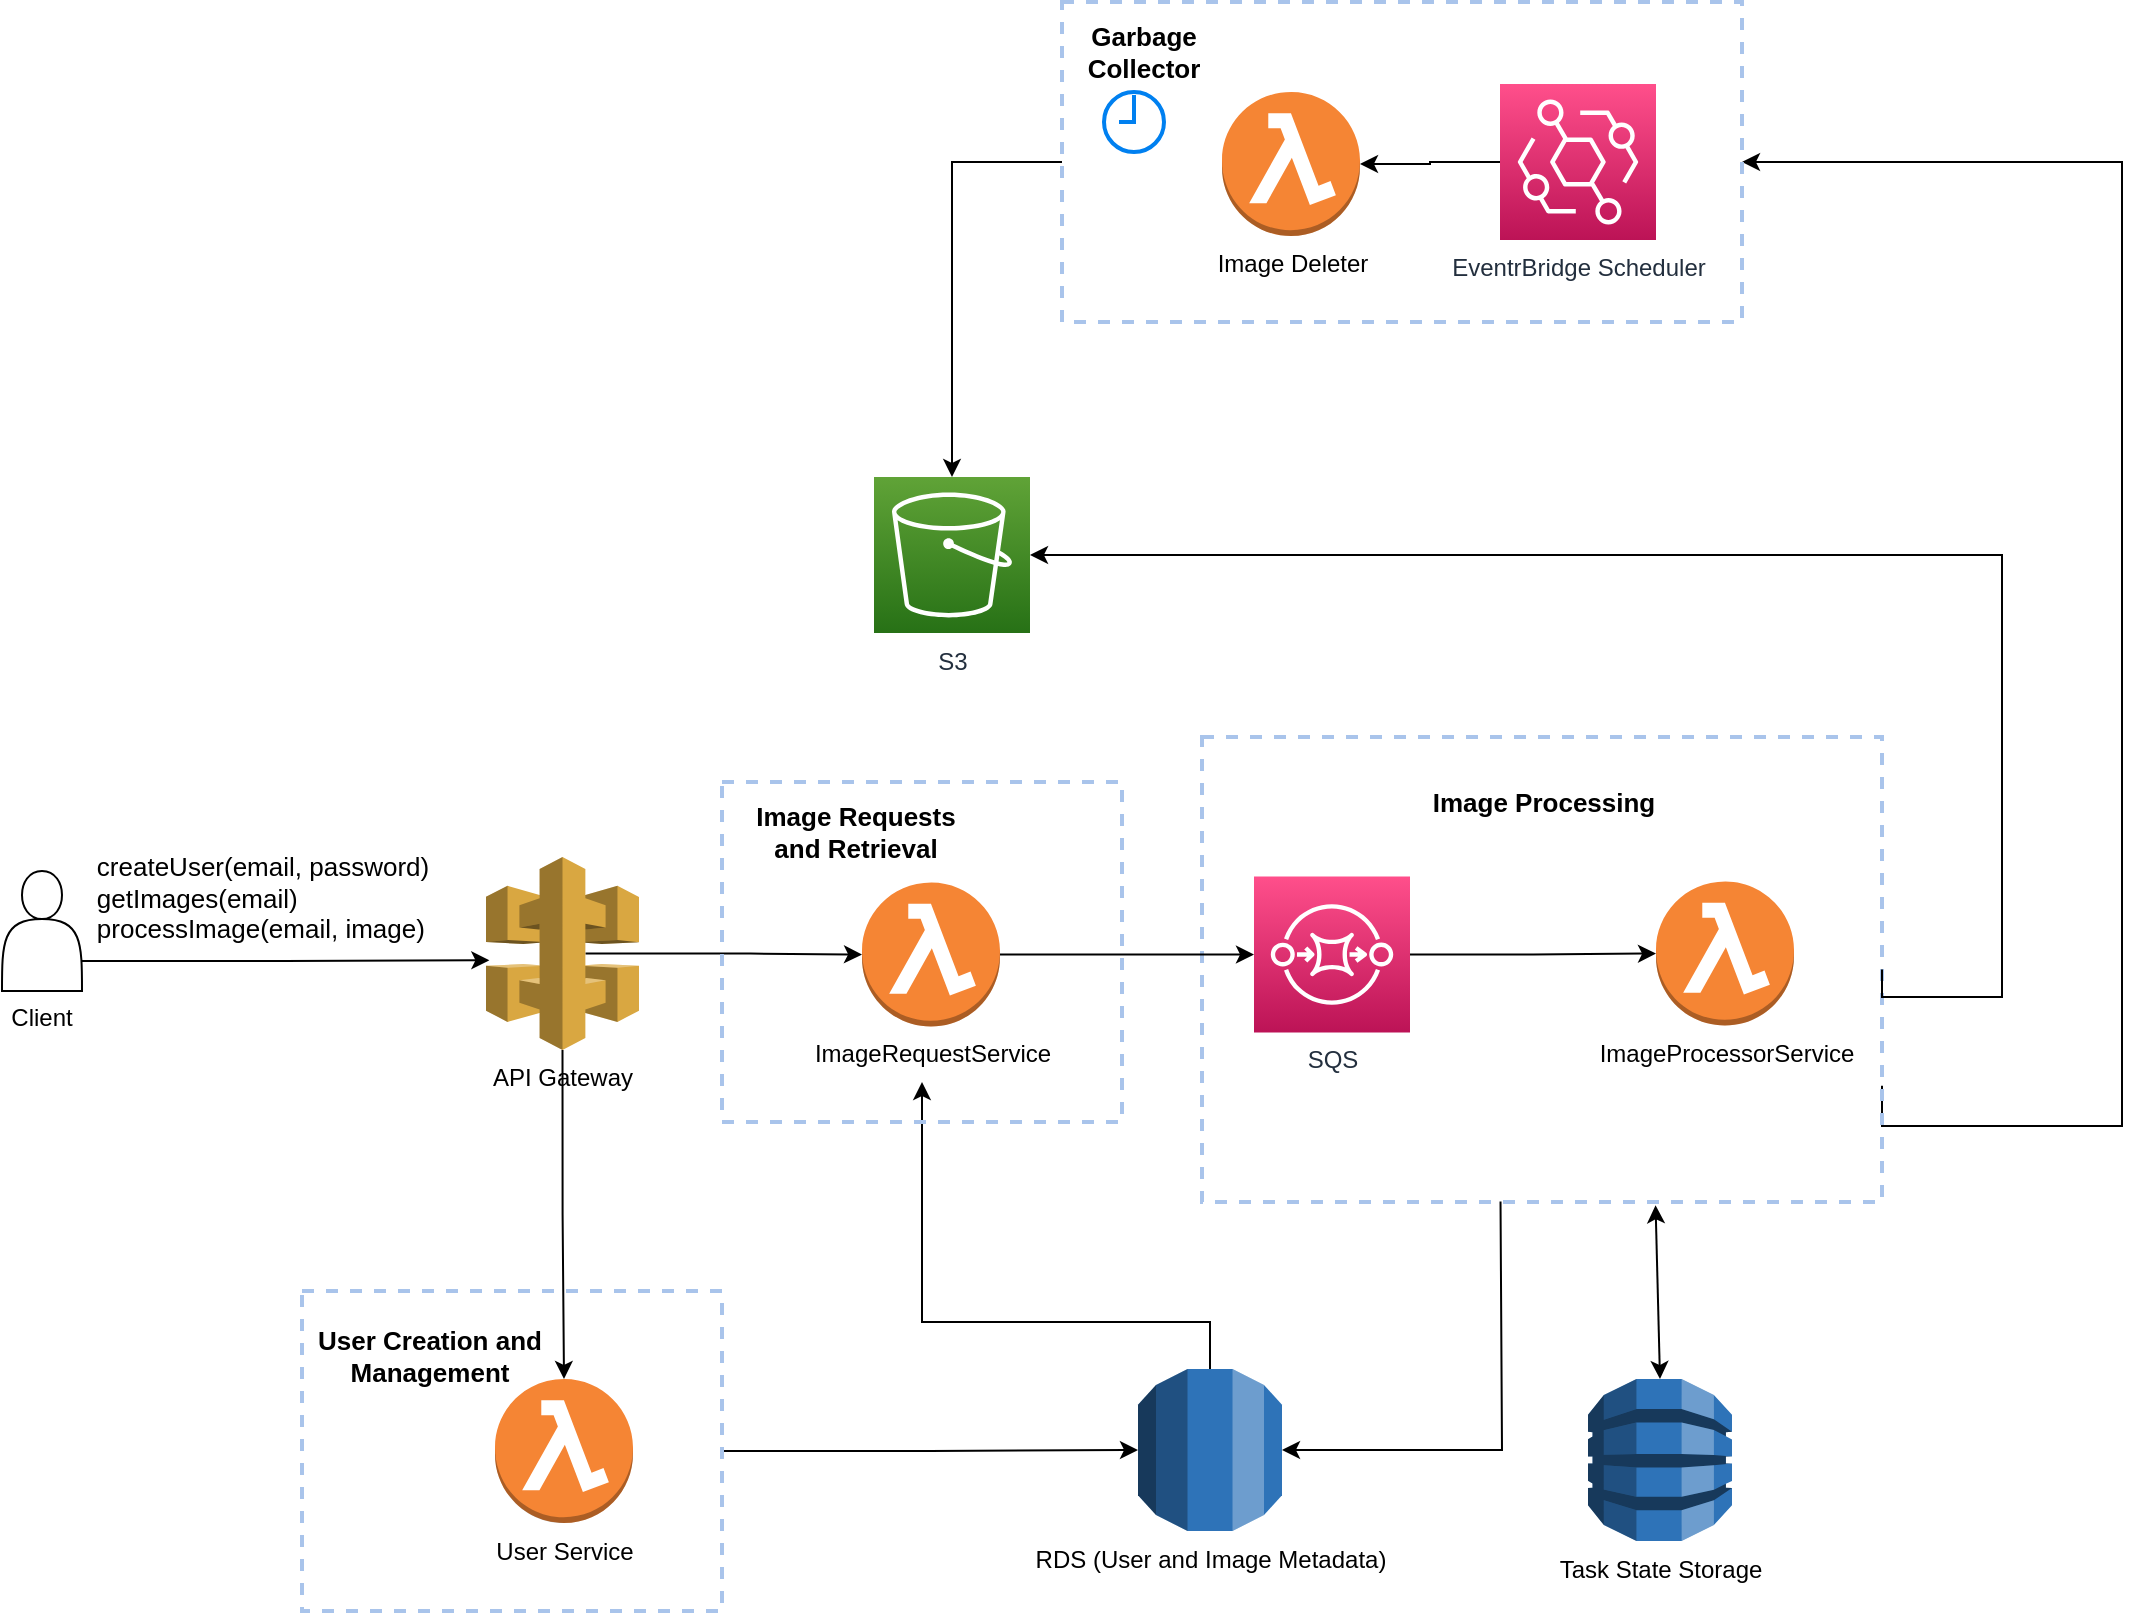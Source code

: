 <mxfile version="20.8.16" type="device"><diagram name="Page-1" id="f10wLrEcIsJkVGP2h6X6"><mxGraphModel dx="852" dy="860" grid="1" gridSize="10" guides="1" tooltips="1" connect="1" arrows="1" fold="1" page="1" pageScale="1" pageWidth="4000" pageHeight="3000" math="0" shadow="0"><root><mxCell id="0"/><mxCell id="1" parent="0"/><mxCell id="lYPze4F9XFHHbkOYHn2J-61" style="edgeStyle=orthogonalEdgeStyle;rounded=0;orthogonalLoop=1;jettySize=auto;html=1;exitX=1;exitY=0.75;exitDx=0;exitDy=0;entryX=1;entryY=0.5;entryDx=0;entryDy=0;" parent="1" source="lYPze4F9XFHHbkOYHn2J-20" target="lYPze4F9XFHHbkOYHn2J-54" edge="1"><mxGeometry relative="1" as="geometry"><Array as="points"><mxPoint x="1280" y="582"/><mxPoint x="1280" y="100"/></Array></mxGeometry></mxCell><mxCell id="lYPze4F9XFHHbkOYHn2J-20" value="" style="whiteSpace=wrap;html=1;dashed=1;fillColor=none;strokeWidth=2;strokeColor=#A9C4EB;" parent="1" vertex="1"><mxGeometry x="820" y="387.5" width="340" height="232.5" as="geometry"/></mxCell><mxCell id="lYPze4F9XFHHbkOYHn2J-18" style="edgeStyle=orthogonalEdgeStyle;rounded=0;orthogonalLoop=1;jettySize=auto;html=1;exitX=0.5;exitY=1;exitDx=0;exitDy=0;exitPerimeter=0;entryX=0.5;entryY=0;entryDx=0;entryDy=0;entryPerimeter=0;" parent="1" source="lYPze4F9XFHHbkOYHn2J-1" target="lYPze4F9XFHHbkOYHn2J-16" edge="1"><mxGeometry relative="1" as="geometry"/></mxCell><mxCell id="lYPze4F9XFHHbkOYHn2J-26" style="edgeStyle=orthogonalEdgeStyle;rounded=0;orthogonalLoop=1;jettySize=auto;html=1;exitX=0.65;exitY=0.5;exitDx=0;exitDy=0;exitPerimeter=0;entryX=0;entryY=0.5;entryDx=0;entryDy=0;entryPerimeter=0;" parent="1" source="lYPze4F9XFHHbkOYHn2J-1" target="lYPze4F9XFHHbkOYHn2J-37" edge="1"><mxGeometry relative="1" as="geometry"/></mxCell><mxCell id="lYPze4F9XFHHbkOYHn2J-1" value="API Gateway" style="outlineConnect=0;dashed=0;verticalLabelPosition=bottom;verticalAlign=top;align=center;html=1;shape=mxgraph.aws3.api_gateway;fillColor=#D9A741;gradientColor=none;" parent="1" vertex="1"><mxGeometry x="462" y="447.5" width="76.5" height="96.5" as="geometry"/></mxCell><mxCell id="lYPze4F9XFHHbkOYHn2J-2" value="RDS (User and Image Metadata)" style="outlineConnect=0;dashed=0;verticalLabelPosition=bottom;verticalAlign=top;align=center;html=1;shape=mxgraph.aws3.rds;fillColor=#2E73B8;gradientColor=none;" parent="1" vertex="1"><mxGeometry x="788" y="703.5" width="72" height="81" as="geometry"/></mxCell><mxCell id="lYPze4F9XFHHbkOYHn2J-4" value="S3&lt;br&gt;" style="sketch=0;points=[[0,0,0],[0.25,0,0],[0.5,0,0],[0.75,0,0],[1,0,0],[0,1,0],[0.25,1,0],[0.5,1,0],[0.75,1,0],[1,1,0],[0,0.25,0],[0,0.5,0],[0,0.75,0],[1,0.25,0],[1,0.5,0],[1,0.75,0]];outlineConnect=0;fontColor=#232F3E;gradientColor=#60A337;gradientDirection=north;fillColor=#277116;strokeColor=#ffffff;dashed=0;verticalLabelPosition=bottom;verticalAlign=top;align=center;html=1;fontSize=12;fontStyle=0;aspect=fixed;shape=mxgraph.aws4.resourceIcon;resIcon=mxgraph.aws4.s3;" parent="1" vertex="1"><mxGeometry x="656" y="257.5" width="78" height="78" as="geometry"/></mxCell><mxCell id="lYPze4F9XFHHbkOYHn2J-28" style="edgeStyle=orthogonalEdgeStyle;rounded=0;orthogonalLoop=1;jettySize=auto;html=1;exitX=1;exitY=0.5;exitDx=0;exitDy=0;exitPerimeter=0;entryX=0;entryY=0.5;entryDx=0;entryDy=0;entryPerimeter=0;" parent="1" source="lYPze4F9XFHHbkOYHn2J-6" target="lYPze4F9XFHHbkOYHn2J-12" edge="1"><mxGeometry relative="1" as="geometry"/></mxCell><mxCell id="lYPze4F9XFHHbkOYHn2J-6" value="SQS" style="sketch=0;points=[[0,0,0],[0.25,0,0],[0.5,0,0],[0.75,0,0],[1,0,0],[0,1,0],[0.25,1,0],[0.5,1,0],[0.75,1,0],[1,1,0],[0,0.25,0],[0,0.5,0],[0,0.75,0],[1,0.25,0],[1,0.5,0],[1,0.75,0]];outlineConnect=0;fontColor=#232F3E;gradientColor=#FF4F8B;gradientDirection=north;fillColor=#BC1356;strokeColor=#ffffff;dashed=0;verticalLabelPosition=bottom;verticalAlign=top;align=center;html=1;fontSize=12;fontStyle=0;aspect=fixed;shape=mxgraph.aws4.resourceIcon;resIcon=mxgraph.aws4.sqs;" parent="1" vertex="1"><mxGeometry x="846" y="457.25" width="78" height="78" as="geometry"/></mxCell><mxCell id="lYPze4F9XFHHbkOYHn2J-17" style="edgeStyle=orthogonalEdgeStyle;rounded=0;orthogonalLoop=1;jettySize=auto;html=1;exitX=1;exitY=0.75;exitDx=0;exitDy=0;entryX=0.022;entryY=0.535;entryDx=0;entryDy=0;entryPerimeter=0;" parent="1" source="lYPze4F9XFHHbkOYHn2J-7" target="lYPze4F9XFHHbkOYHn2J-1" edge="1"><mxGeometry relative="1" as="geometry"/></mxCell><mxCell id="lYPze4F9XFHHbkOYHn2J-35" value="&lt;div style=&quot;text-align: left; font-size: 13px;&quot;&gt;&lt;font style=&quot;font-size: 13px;&quot;&gt;createUser(email, password)&lt;/font&gt;&lt;/div&gt;&lt;font style=&quot;font-size: 13px;&quot;&gt;&lt;div style=&quot;text-align: left;&quot;&gt;getImages(email)&lt;/div&gt;&lt;div style=&quot;text-align: left;&quot;&gt;processImage(email, image)&lt;/div&gt;&lt;/font&gt;" style="edgeLabel;html=1;align=center;verticalAlign=middle;resizable=0;points=[];" parent="lYPze4F9XFHHbkOYHn2J-17" vertex="1" connectable="0"><mxGeometry x="-0.376" relative="1" as="geometry"><mxPoint x="26" y="-32" as="offset"/></mxGeometry></mxCell><mxCell id="lYPze4F9XFHHbkOYHn2J-7" value="&lt;br&gt;&lt;br&gt;&lt;br&gt;&lt;br&gt;&lt;br&gt;&lt;br&gt;Client" style="shape=actor;whiteSpace=wrap;html=1;" parent="1" vertex="1"><mxGeometry x="220" y="454.5" width="40" height="60" as="geometry"/></mxCell><mxCell id="lYPze4F9XFHHbkOYHn2J-12" value="ImageProcessorService" style="outlineConnect=0;dashed=0;verticalLabelPosition=bottom;verticalAlign=top;align=center;html=1;shape=mxgraph.aws3.lambda_function;fillColor=#F58534;gradientColor=none;" parent="1" vertex="1"><mxGeometry x="1047" y="459.75" width="69" height="72" as="geometry"/></mxCell><mxCell id="lYPze4F9XFHHbkOYHn2J-30" style="edgeStyle=orthogonalEdgeStyle;rounded=0;orthogonalLoop=1;jettySize=auto;html=1;entryX=0;entryY=0.5;entryDx=0;entryDy=0;entryPerimeter=0;exitX=1;exitY=0.5;exitDx=0;exitDy=0;" parent="1" source="lYPze4F9XFHHbkOYHn2J-21" target="lYPze4F9XFHHbkOYHn2J-2" edge="1"><mxGeometry relative="1" as="geometry"><mxPoint x="560" y="897.5" as="sourcePoint"/></mxGeometry></mxCell><mxCell id="lYPze4F9XFHHbkOYHn2J-16" value="User Service" style="outlineConnect=0;dashed=0;verticalLabelPosition=bottom;verticalAlign=top;align=center;html=1;shape=mxgraph.aws3.lambda_function;fillColor=#F58534;gradientColor=none;" parent="1" vertex="1"><mxGeometry x="466.5" y="708.5" width="69" height="72" as="geometry"/></mxCell><mxCell id="lYPze4F9XFHHbkOYHn2J-29" style="edgeStyle=orthogonalEdgeStyle;rounded=0;orthogonalLoop=1;jettySize=auto;html=1;exitX=1;exitY=0.5;exitDx=0;exitDy=0;entryX=1;entryY=0.5;entryDx=0;entryDy=0;entryPerimeter=0;" parent="1" source="lYPze4F9XFHHbkOYHn2J-20" target="lYPze4F9XFHHbkOYHn2J-4" edge="1"><mxGeometry relative="1" as="geometry"><Array as="points"><mxPoint x="1220" y="517.5"/><mxPoint x="1220" y="296.5"/></Array></mxGeometry></mxCell><mxCell id="lYPze4F9XFHHbkOYHn2J-21" value="" style="whiteSpace=wrap;html=1;dashed=1;fillColor=none;strokeWidth=2;strokeColor=#A9C4EB;" parent="1" vertex="1"><mxGeometry x="370" y="664.5" width="210" height="160" as="geometry"/></mxCell><mxCell id="lYPze4F9XFHHbkOYHn2J-22" value="&lt;font style=&quot;font-size: 13px;&quot;&gt;&lt;b&gt;User Creation and Management&lt;/b&gt;&lt;/font&gt;" style="text;html=1;strokeColor=none;fillColor=none;align=center;verticalAlign=middle;whiteSpace=wrap;rounded=0;" parent="1" vertex="1"><mxGeometry x="377" y="676.5" width="113.5" height="40" as="geometry"/></mxCell><mxCell id="lYPze4F9XFHHbkOYHn2J-25" value="&lt;font style=&quot;font-size: 13px;&quot;&gt;&lt;b&gt;Image Processing&lt;/b&gt;&lt;/font&gt;" style="text;html=1;strokeColor=none;fillColor=none;align=center;verticalAlign=middle;whiteSpace=wrap;rounded=0;" parent="1" vertex="1"><mxGeometry x="933.5" y="400" width="113.5" height="40" as="geometry"/></mxCell><mxCell id="lYPze4F9XFHHbkOYHn2J-38" style="edgeStyle=orthogonalEdgeStyle;rounded=0;orthogonalLoop=1;jettySize=auto;html=1;exitX=1;exitY=0.5;exitDx=0;exitDy=0;exitPerimeter=0;" parent="1" source="lYPze4F9XFHHbkOYHn2J-37" target="lYPze4F9XFHHbkOYHn2J-6" edge="1"><mxGeometry relative="1" as="geometry"/></mxCell><mxCell id="lYPze4F9XFHHbkOYHn2J-37" value="ImageRequestService" style="outlineConnect=0;dashed=0;verticalLabelPosition=bottom;verticalAlign=top;align=center;html=1;shape=mxgraph.aws3.lambda_function;fillColor=#F58534;gradientColor=none;" parent="1" vertex="1"><mxGeometry x="650" y="460.25" width="69" height="72" as="geometry"/></mxCell><mxCell id="lYPze4F9XFHHbkOYHn2J-39" value="Task State Storage" style="outlineConnect=0;dashed=0;verticalLabelPosition=bottom;verticalAlign=top;align=center;html=1;shape=mxgraph.aws3.dynamo_db;fillColor=#2E73B8;gradientColor=none;" parent="1" vertex="1"><mxGeometry x="1013" y="708.5" width="72" height="81" as="geometry"/></mxCell><mxCell id="lYPze4F9XFHHbkOYHn2J-48" value="" style="endArrow=classic;startArrow=classic;html=1;rounded=0;entryX=0.5;entryY=0;entryDx=0;entryDy=0;entryPerimeter=0;exitX=0.667;exitY=1.007;exitDx=0;exitDy=0;exitPerimeter=0;" parent="1" target="lYPze4F9XFHHbkOYHn2J-39" edge="1" source="lYPze4F9XFHHbkOYHn2J-20"><mxGeometry width="50" height="50" relative="1" as="geometry"><mxPoint x="1049" y="647.5" as="sourcePoint"/><mxPoint x="960" y="667.5" as="targetPoint"/></mxGeometry></mxCell><mxCell id="lYPze4F9XFHHbkOYHn2J-55" style="edgeStyle=orthogonalEdgeStyle;rounded=0;orthogonalLoop=1;jettySize=auto;html=1;exitX=0;exitY=0.5;exitDx=0;exitDy=0;exitPerimeter=0;entryX=1;entryY=0.5;entryDx=0;entryDy=0;entryPerimeter=0;" parent="1" source="lYPze4F9XFHHbkOYHn2J-52" target="lYPze4F9XFHHbkOYHn2J-53" edge="1"><mxGeometry relative="1" as="geometry"/></mxCell><mxCell id="lYPze4F9XFHHbkOYHn2J-52" value="EventrBridge Scheduler" style="sketch=0;points=[[0,0,0],[0.25,0,0],[0.5,0,0],[0.75,0,0],[1,0,0],[0,1,0],[0.25,1,0],[0.5,1,0],[0.75,1,0],[1,1,0],[0,0.25,0],[0,0.5,0],[0,0.75,0],[1,0.25,0],[1,0.5,0],[1,0.75,0]];outlineConnect=0;fontColor=#232F3E;gradientColor=#FF4F8B;gradientDirection=north;fillColor=#BC1356;strokeColor=#ffffff;dashed=0;verticalLabelPosition=bottom;verticalAlign=top;align=center;html=1;fontSize=12;fontStyle=0;aspect=fixed;shape=mxgraph.aws4.resourceIcon;resIcon=mxgraph.aws4.eventbridge;" parent="1" vertex="1"><mxGeometry x="969" y="61" width="78" height="78" as="geometry"/></mxCell><mxCell id="lYPze4F9XFHHbkOYHn2J-53" value="Image Deleter" style="outlineConnect=0;dashed=0;verticalLabelPosition=bottom;verticalAlign=top;align=center;html=1;shape=mxgraph.aws3.lambda_function;fillColor=#F58534;gradientColor=none;" parent="1" vertex="1"><mxGeometry x="830" y="65" width="69" height="72" as="geometry"/></mxCell><mxCell id="lYPze4F9XFHHbkOYHn2J-58" style="edgeStyle=orthogonalEdgeStyle;rounded=0;orthogonalLoop=1;jettySize=auto;html=1;exitX=0;exitY=0.5;exitDx=0;exitDy=0;entryX=0.5;entryY=0;entryDx=0;entryDy=0;entryPerimeter=0;" parent="1" source="lYPze4F9XFHHbkOYHn2J-54" target="lYPze4F9XFHHbkOYHn2J-4" edge="1"><mxGeometry relative="1" as="geometry"/></mxCell><mxCell id="lYPze4F9XFHHbkOYHn2J-54" value="" style="whiteSpace=wrap;html=1;dashed=1;fillColor=none;strokeWidth=2;strokeColor=#A9C4EB;" parent="1" vertex="1"><mxGeometry x="750" y="20" width="340" height="160" as="geometry"/></mxCell><mxCell id="lYPze4F9XFHHbkOYHn2J-56" value="&lt;span style=&quot;font-size: 13px;&quot;&gt;&lt;b&gt;Garbage Collector&lt;/b&gt;&lt;/span&gt;" style="text;html=1;strokeColor=none;fillColor=none;align=center;verticalAlign=middle;whiteSpace=wrap;rounded=0;" parent="1" vertex="1"><mxGeometry x="734" y="25" width="113.5" height="40" as="geometry"/></mxCell><mxCell id="lYPze4F9XFHHbkOYHn2J-62" value="" style="html=1;verticalLabelPosition=bottom;align=center;labelBackgroundColor=#ffffff;verticalAlign=top;strokeWidth=2;strokeColor=#0080F0;shadow=0;dashed=0;shape=mxgraph.ios7.icons.clock;" parent="1" vertex="1"><mxGeometry x="771" y="65" width="30" height="30" as="geometry"/></mxCell><mxCell id="Rg-1gzYIBvHBvNJsg9Mk-1" value="" style="endArrow=classic;html=1;rounded=0;exitX=0.5;exitY=0;exitDx=0;exitDy=0;exitPerimeter=0;" edge="1" parent="1" source="lYPze4F9XFHHbkOYHn2J-2"><mxGeometry width="50" height="50" relative="1" as="geometry"><mxPoint x="820" y="680" as="sourcePoint"/><mxPoint x="680" y="560" as="targetPoint"/><Array as="points"><mxPoint x="824" y="680"/><mxPoint x="680" y="680"/></Array></mxGeometry></mxCell><mxCell id="Rg-1gzYIBvHBvNJsg9Mk-2" value="" style="endArrow=classic;html=1;rounded=0;entryX=1;entryY=0.5;entryDx=0;entryDy=0;entryPerimeter=0;exitX=0.439;exitY=0.999;exitDx=0;exitDy=0;exitPerimeter=0;" edge="1" parent="1" source="lYPze4F9XFHHbkOYHn2J-20" target="lYPze4F9XFHHbkOYHn2J-2"><mxGeometry width="50" height="50" relative="1" as="geometry"><mxPoint x="970" y="650" as="sourcePoint"/><mxPoint x="990" y="700" as="targetPoint"/><Array as="points"><mxPoint x="970" y="744"/></Array></mxGeometry></mxCell><mxCell id="Rg-1gzYIBvHBvNJsg9Mk-3" value="" style="whiteSpace=wrap;html=1;dashed=1;fillColor=none;strokeWidth=2;strokeColor=#A9C4EB;" vertex="1" parent="1"><mxGeometry x="580" y="410" width="200" height="170" as="geometry"/></mxCell><mxCell id="Rg-1gzYIBvHBvNJsg9Mk-5" value="&lt;font style=&quot;font-size: 13px;&quot;&gt;&lt;b&gt;Image Requests and Retrieval&lt;/b&gt;&lt;/font&gt;" style="text;html=1;strokeColor=none;fillColor=none;align=center;verticalAlign=middle;whiteSpace=wrap;rounded=0;" vertex="1" parent="1"><mxGeometry x="590" y="414.5" width="113.5" height="40" as="geometry"/></mxCell></root></mxGraphModel></diagram></mxfile>